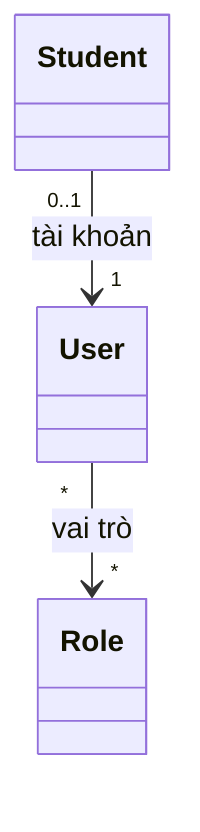 classDiagram
    class User
    class Student
    class Role
    User "*" --> "*" Role : vai trò
    Student "0..1" --> "1" User : tài khoản